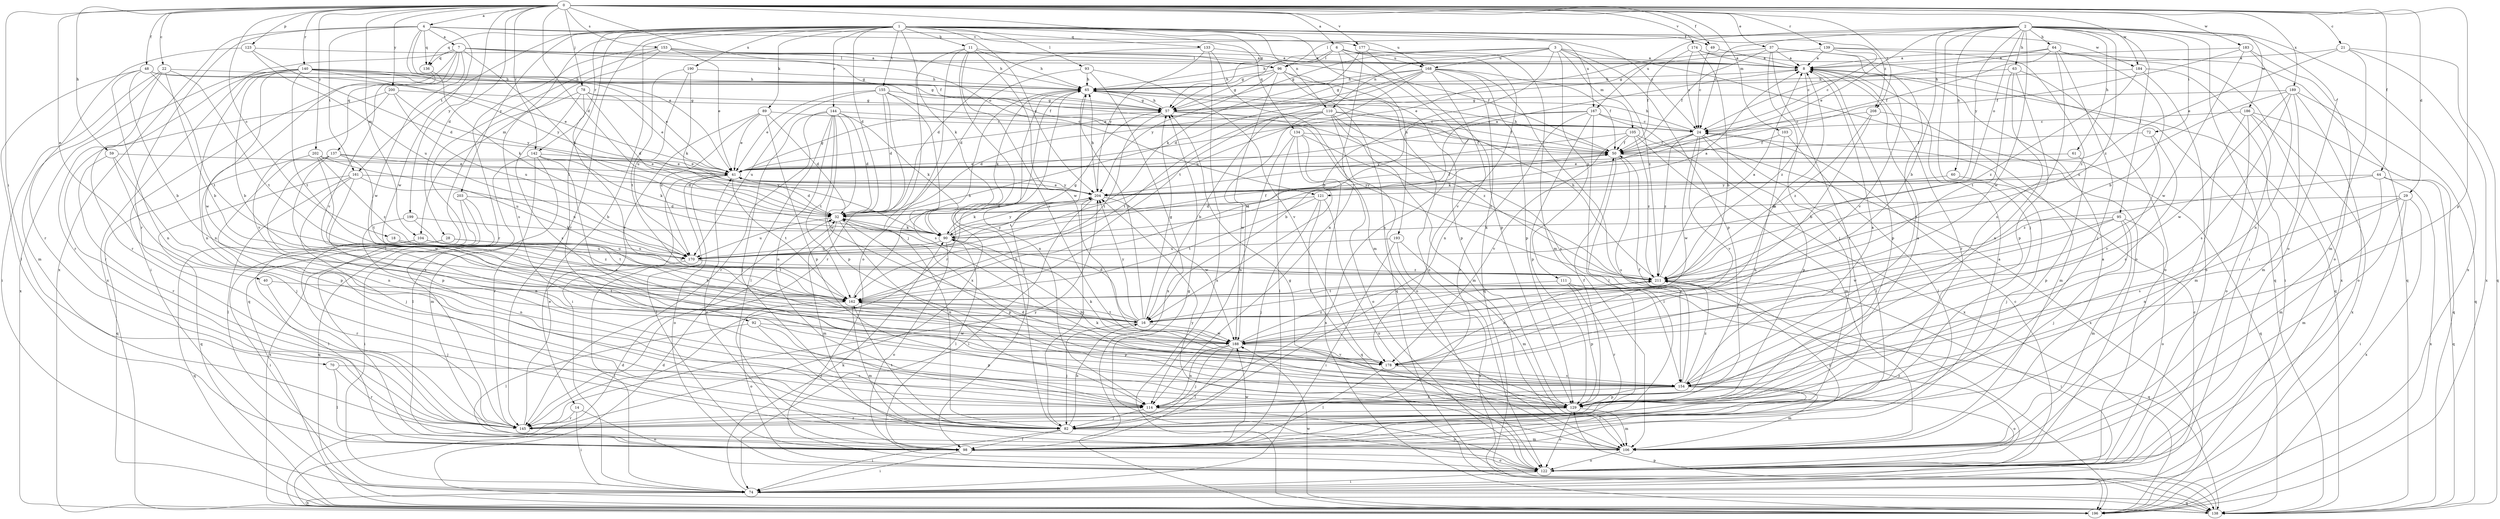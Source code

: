 strict digraph  {
0;
1;
2;
3;
4;
6;
7;
8;
11;
14;
16;
18;
21;
22;
24;
28;
29;
32;
37;
40;
41;
44;
48;
49;
50;
57;
59;
60;
61;
63;
64;
65;
70;
72;
74;
78;
82;
89;
90;
92;
93;
95;
96;
98;
103;
104;
105;
106;
110;
111;
114;
121;
122;
123;
129;
133;
134;
136;
137;
138;
139;
140;
142;
144;
145;
153;
154;
155;
161;
162;
167;
168;
170;
174;
177;
178;
183;
184;
186;
188;
189;
190;
193;
196;
199;
200;
202;
203;
204;
208;
211;
0 -> 4  [label=a];
0 -> 6  [label=a];
0 -> 18  [label=c];
0 -> 21  [label=c];
0 -> 22  [label=c];
0 -> 28  [label=d];
0 -> 29  [label=d];
0 -> 32  [label=d];
0 -> 37  [label=e];
0 -> 40  [label=e];
0 -> 44  [label=f];
0 -> 48  [label=f];
0 -> 49  [label=f];
0 -> 57  [label=g];
0 -> 59  [label=h];
0 -> 70  [label=i];
0 -> 78  [label=j];
0 -> 103  [label=m];
0 -> 104  [label=m];
0 -> 121  [label=o];
0 -> 123  [label=p];
0 -> 129  [label=p];
0 -> 139  [label=r];
0 -> 140  [label=r];
0 -> 142  [label=r];
0 -> 153  [label=s];
0 -> 174  [label=v];
0 -> 177  [label=v];
0 -> 183  [label=w];
0 -> 184  [label=w];
0 -> 189  [label=x];
0 -> 199  [label=y];
0 -> 200  [label=y];
0 -> 202  [label=y];
0 -> 208  [label=z];
1 -> 11  [label=b];
1 -> 14  [label=b];
1 -> 24  [label=c];
1 -> 32  [label=d];
1 -> 49  [label=f];
1 -> 89  [label=k];
1 -> 90  [label=k];
1 -> 92  [label=l];
1 -> 93  [label=l];
1 -> 104  [label=m];
1 -> 110  [label=n];
1 -> 133  [label=q];
1 -> 134  [label=q];
1 -> 136  [label=q];
1 -> 142  [label=r];
1 -> 144  [label=r];
1 -> 145  [label=r];
1 -> 155  [label=t];
1 -> 161  [label=t];
1 -> 167  [label=u];
1 -> 184  [label=w];
1 -> 190  [label=x];
1 -> 193  [label=x];
1 -> 203  [label=y];
1 -> 204  [label=y];
1 -> 208  [label=z];
2 -> 16  [label=b];
2 -> 24  [label=c];
2 -> 41  [label=e];
2 -> 60  [label=h];
2 -> 61  [label=h];
2 -> 63  [label=h];
2 -> 64  [label=h];
2 -> 72  [label=i];
2 -> 74  [label=i];
2 -> 82  [label=j];
2 -> 95  [label=l];
2 -> 96  [label=l];
2 -> 121  [label=o];
2 -> 122  [label=o];
2 -> 167  [label=u];
2 -> 186  [label=w];
2 -> 188  [label=w];
2 -> 196  [label=x];
2 -> 204  [label=y];
2 -> 211  [label=z];
3 -> 16  [label=b];
3 -> 57  [label=g];
3 -> 65  [label=h];
3 -> 105  [label=m];
3 -> 110  [label=n];
3 -> 111  [label=n];
3 -> 122  [label=o];
3 -> 129  [label=p];
3 -> 168  [label=u];
3 -> 211  [label=z];
4 -> 7  [label=a];
4 -> 41  [label=e];
4 -> 50  [label=f];
4 -> 136  [label=q];
4 -> 145  [label=r];
4 -> 161  [label=t];
4 -> 168  [label=u];
4 -> 177  [label=v];
4 -> 188  [label=w];
4 -> 196  [label=x];
6 -> 57  [label=g];
6 -> 96  [label=l];
6 -> 106  [label=m];
6 -> 114  [label=n];
6 -> 162  [label=t];
6 -> 168  [label=u];
6 -> 178  [label=v];
7 -> 8  [label=a];
7 -> 57  [label=g];
7 -> 74  [label=i];
7 -> 90  [label=k];
7 -> 96  [label=l];
7 -> 136  [label=q];
7 -> 137  [label=q];
7 -> 178  [label=v];
7 -> 188  [label=w];
7 -> 196  [label=x];
8 -> 65  [label=h];
8 -> 129  [label=p];
8 -> 138  [label=q];
8 -> 145  [label=r];
8 -> 211  [label=z];
11 -> 65  [label=h];
11 -> 82  [label=j];
11 -> 96  [label=l];
11 -> 122  [label=o];
11 -> 178  [label=v];
11 -> 188  [label=w];
11 -> 196  [label=x];
14 -> 74  [label=i];
14 -> 122  [label=o];
14 -> 145  [label=r];
16 -> 32  [label=d];
16 -> 57  [label=g];
16 -> 65  [label=h];
16 -> 82  [label=j];
16 -> 162  [label=t];
16 -> 188  [label=w];
16 -> 204  [label=y];
18 -> 16  [label=b];
18 -> 170  [label=u];
18 -> 211  [label=z];
21 -> 8  [label=a];
21 -> 41  [label=e];
21 -> 106  [label=m];
21 -> 138  [label=q];
21 -> 196  [label=x];
22 -> 16  [label=b];
22 -> 65  [label=h];
22 -> 74  [label=i];
22 -> 106  [label=m];
22 -> 145  [label=r];
22 -> 162  [label=t];
24 -> 50  [label=f];
24 -> 65  [label=h];
24 -> 90  [label=k];
24 -> 98  [label=l];
24 -> 129  [label=p];
24 -> 178  [label=v];
24 -> 188  [label=w];
24 -> 211  [label=z];
28 -> 74  [label=i];
28 -> 98  [label=l];
28 -> 162  [label=t];
28 -> 170  [label=u];
29 -> 32  [label=d];
29 -> 74  [label=i];
29 -> 106  [label=m];
29 -> 114  [label=n];
29 -> 154  [label=s];
29 -> 196  [label=x];
32 -> 90  [label=k];
32 -> 106  [label=m];
32 -> 114  [label=n];
32 -> 129  [label=p];
32 -> 170  [label=u];
37 -> 8  [label=a];
37 -> 41  [label=e];
37 -> 50  [label=f];
37 -> 82  [label=j];
37 -> 145  [label=r];
37 -> 154  [label=s];
37 -> 178  [label=v];
40 -> 82  [label=j];
40 -> 162  [label=t];
41 -> 8  [label=a];
41 -> 32  [label=d];
41 -> 57  [label=g];
41 -> 98  [label=l];
41 -> 122  [label=o];
41 -> 162  [label=t];
41 -> 204  [label=y];
44 -> 106  [label=m];
44 -> 138  [label=q];
44 -> 196  [label=x];
44 -> 204  [label=y];
44 -> 211  [label=z];
48 -> 16  [label=b];
48 -> 41  [label=e];
48 -> 65  [label=h];
48 -> 98  [label=l];
48 -> 114  [label=n];
48 -> 162  [label=t];
49 -> 8  [label=a];
49 -> 24  [label=c];
50 -> 41  [label=e];
50 -> 65  [label=h];
50 -> 98  [label=l];
50 -> 138  [label=q];
50 -> 154  [label=s];
57 -> 24  [label=c];
57 -> 65  [label=h];
57 -> 162  [label=t];
57 -> 211  [label=z];
59 -> 41  [label=e];
59 -> 82  [label=j];
59 -> 129  [label=p];
59 -> 145  [label=r];
60 -> 82  [label=j];
60 -> 204  [label=y];
61 -> 41  [label=e];
61 -> 129  [label=p];
63 -> 65  [label=h];
63 -> 114  [label=n];
63 -> 122  [label=o];
63 -> 129  [label=p];
63 -> 162  [label=t];
64 -> 8  [label=a];
64 -> 24  [label=c];
64 -> 50  [label=f];
64 -> 82  [label=j];
64 -> 138  [label=q];
64 -> 154  [label=s];
64 -> 196  [label=x];
65 -> 57  [label=g];
65 -> 90  [label=k];
65 -> 98  [label=l];
65 -> 114  [label=n];
65 -> 145  [label=r];
70 -> 98  [label=l];
70 -> 145  [label=r];
70 -> 154  [label=s];
72 -> 50  [label=f];
72 -> 154  [label=s];
72 -> 178  [label=v];
74 -> 24  [label=c];
74 -> 90  [label=k];
74 -> 138  [label=q];
74 -> 196  [label=x];
78 -> 32  [label=d];
78 -> 41  [label=e];
78 -> 57  [label=g];
78 -> 138  [label=q];
78 -> 154  [label=s];
78 -> 178  [label=v];
82 -> 16  [label=b];
82 -> 65  [label=h];
82 -> 74  [label=i];
82 -> 98  [label=l];
82 -> 106  [label=m];
82 -> 162  [label=t];
89 -> 24  [label=c];
89 -> 32  [label=d];
89 -> 41  [label=e];
89 -> 74  [label=i];
89 -> 129  [label=p];
89 -> 170  [label=u];
90 -> 8  [label=a];
90 -> 50  [label=f];
90 -> 98  [label=l];
90 -> 122  [label=o];
90 -> 170  [label=u];
90 -> 204  [label=y];
92 -> 82  [label=j];
92 -> 98  [label=l];
92 -> 129  [label=p];
92 -> 188  [label=w];
93 -> 32  [label=d];
93 -> 65  [label=h];
93 -> 178  [label=v];
93 -> 196  [label=x];
95 -> 82  [label=j];
95 -> 90  [label=k];
95 -> 106  [label=m];
95 -> 122  [label=o];
95 -> 178  [label=v];
95 -> 188  [label=w];
96 -> 57  [label=g];
96 -> 65  [label=h];
96 -> 122  [label=o];
96 -> 129  [label=p];
96 -> 138  [label=q];
96 -> 188  [label=w];
96 -> 204  [label=y];
98 -> 8  [label=a];
98 -> 41  [label=e];
98 -> 74  [label=i];
98 -> 122  [label=o];
98 -> 188  [label=w];
98 -> 211  [label=z];
103 -> 50  [label=f];
103 -> 98  [label=l];
103 -> 114  [label=n];
104 -> 138  [label=q];
104 -> 145  [label=r];
104 -> 170  [label=u];
104 -> 211  [label=z];
105 -> 50  [label=f];
105 -> 106  [label=m];
105 -> 178  [label=v];
105 -> 196  [label=x];
105 -> 204  [label=y];
105 -> 211  [label=z];
106 -> 8  [label=a];
106 -> 57  [label=g];
106 -> 122  [label=o];
106 -> 204  [label=y];
110 -> 16  [label=b];
110 -> 24  [label=c];
110 -> 32  [label=d];
110 -> 50  [label=f];
110 -> 106  [label=m];
110 -> 122  [label=o];
110 -> 154  [label=s];
110 -> 162  [label=t];
110 -> 188  [label=w];
111 -> 129  [label=p];
111 -> 138  [label=q];
111 -> 145  [label=r];
111 -> 162  [label=t];
114 -> 82  [label=j];
114 -> 122  [label=o];
121 -> 32  [label=d];
121 -> 82  [label=j];
121 -> 122  [label=o];
121 -> 138  [label=q];
121 -> 162  [label=t];
122 -> 24  [label=c];
122 -> 57  [label=g];
122 -> 74  [label=i];
122 -> 211  [label=z];
123 -> 8  [label=a];
123 -> 32  [label=d];
123 -> 145  [label=r];
123 -> 170  [label=u];
129 -> 8  [label=a];
129 -> 32  [label=d];
129 -> 50  [label=f];
129 -> 90  [label=k];
129 -> 106  [label=m];
129 -> 122  [label=o];
129 -> 145  [label=r];
133 -> 8  [label=a];
133 -> 32  [label=d];
133 -> 106  [label=m];
133 -> 196  [label=x];
133 -> 204  [label=y];
134 -> 50  [label=f];
134 -> 98  [label=l];
134 -> 114  [label=n];
134 -> 122  [label=o];
134 -> 196  [label=x];
134 -> 211  [label=z];
136 -> 90  [label=k];
136 -> 114  [label=n];
137 -> 32  [label=d];
137 -> 41  [label=e];
137 -> 114  [label=n];
137 -> 129  [label=p];
137 -> 154  [label=s];
137 -> 162  [label=t];
138 -> 32  [label=d];
138 -> 129  [label=p];
139 -> 8  [label=a];
139 -> 16  [label=b];
139 -> 24  [label=c];
139 -> 57  [label=g];
139 -> 211  [label=z];
140 -> 16  [label=b];
140 -> 41  [label=e];
140 -> 50  [label=f];
140 -> 57  [label=g];
140 -> 65  [label=h];
140 -> 114  [label=n];
140 -> 145  [label=r];
140 -> 162  [label=t];
140 -> 188  [label=w];
140 -> 196  [label=x];
140 -> 204  [label=y];
142 -> 41  [label=e];
142 -> 90  [label=k];
142 -> 98  [label=l];
142 -> 106  [label=m];
142 -> 145  [label=r];
142 -> 154  [label=s];
144 -> 24  [label=c];
144 -> 32  [label=d];
144 -> 82  [label=j];
144 -> 90  [label=k];
144 -> 98  [label=l];
144 -> 114  [label=n];
144 -> 129  [label=p];
144 -> 145  [label=r];
144 -> 162  [label=t];
144 -> 188  [label=w];
145 -> 41  [label=e];
145 -> 204  [label=y];
153 -> 8  [label=a];
153 -> 41  [label=e];
153 -> 50  [label=f];
153 -> 65  [label=h];
153 -> 98  [label=l];
153 -> 145  [label=r];
153 -> 154  [label=s];
154 -> 8  [label=a];
154 -> 50  [label=f];
154 -> 98  [label=l];
154 -> 106  [label=m];
154 -> 114  [label=n];
154 -> 122  [label=o];
154 -> 129  [label=p];
154 -> 211  [label=z];
155 -> 32  [label=d];
155 -> 41  [label=e];
155 -> 57  [label=g];
155 -> 145  [label=r];
155 -> 154  [label=s];
155 -> 170  [label=u];
155 -> 211  [label=z];
161 -> 82  [label=j];
161 -> 98  [label=l];
161 -> 114  [label=n];
161 -> 138  [label=q];
161 -> 170  [label=u];
161 -> 204  [label=y];
162 -> 16  [label=b];
162 -> 65  [label=h];
162 -> 106  [label=m];
162 -> 122  [label=o];
162 -> 129  [label=p];
167 -> 16  [label=b];
167 -> 24  [label=c];
167 -> 98  [label=l];
167 -> 129  [label=p];
167 -> 145  [label=r];
167 -> 162  [label=t];
167 -> 196  [label=x];
168 -> 32  [label=d];
168 -> 41  [label=e];
168 -> 50  [label=f];
168 -> 57  [label=g];
168 -> 65  [label=h];
168 -> 114  [label=n];
168 -> 129  [label=p];
168 -> 138  [label=q];
168 -> 170  [label=u];
168 -> 196  [label=x];
170 -> 57  [label=g];
170 -> 74  [label=i];
170 -> 204  [label=y];
170 -> 211  [label=z];
174 -> 8  [label=a];
174 -> 16  [label=b];
174 -> 24  [label=c];
174 -> 50  [label=f];
174 -> 138  [label=q];
177 -> 8  [label=a];
177 -> 90  [label=k];
177 -> 114  [label=n];
177 -> 129  [label=p];
178 -> 90  [label=k];
178 -> 98  [label=l];
178 -> 154  [label=s];
178 -> 211  [label=z];
183 -> 8  [label=a];
183 -> 50  [label=f];
183 -> 114  [label=n];
183 -> 122  [label=o];
183 -> 188  [label=w];
184 -> 65  [label=h];
184 -> 74  [label=i];
184 -> 122  [label=o];
184 -> 211  [label=z];
186 -> 24  [label=c];
186 -> 82  [label=j];
186 -> 106  [label=m];
186 -> 122  [label=o];
186 -> 138  [label=q];
186 -> 196  [label=x];
188 -> 8  [label=a];
188 -> 82  [label=j];
188 -> 98  [label=l];
188 -> 114  [label=n];
188 -> 178  [label=v];
188 -> 211  [label=z];
189 -> 57  [label=g];
189 -> 106  [label=m];
189 -> 122  [label=o];
189 -> 138  [label=q];
189 -> 154  [label=s];
189 -> 170  [label=u];
189 -> 188  [label=w];
190 -> 65  [label=h];
190 -> 90  [label=k];
190 -> 162  [label=t];
190 -> 170  [label=u];
193 -> 74  [label=i];
193 -> 106  [label=m];
193 -> 170  [label=u];
193 -> 196  [label=x];
196 -> 32  [label=d];
196 -> 188  [label=w];
199 -> 90  [label=k];
199 -> 114  [label=n];
199 -> 162  [label=t];
200 -> 57  [label=g];
200 -> 145  [label=r];
200 -> 170  [label=u];
200 -> 178  [label=v];
200 -> 204  [label=y];
202 -> 41  [label=e];
202 -> 138  [label=q];
202 -> 170  [label=u];
202 -> 188  [label=w];
202 -> 211  [label=z];
203 -> 32  [label=d];
203 -> 74  [label=i];
203 -> 138  [label=q];
203 -> 196  [label=x];
204 -> 32  [label=d];
204 -> 41  [label=e];
204 -> 50  [label=f];
204 -> 65  [label=h];
204 -> 74  [label=i];
204 -> 82  [label=j];
204 -> 90  [label=k];
204 -> 188  [label=w];
208 -> 16  [label=b];
208 -> 24  [label=c];
208 -> 106  [label=m];
208 -> 211  [label=z];
211 -> 8  [label=a];
211 -> 65  [label=h];
211 -> 74  [label=i];
211 -> 162  [label=t];
}
